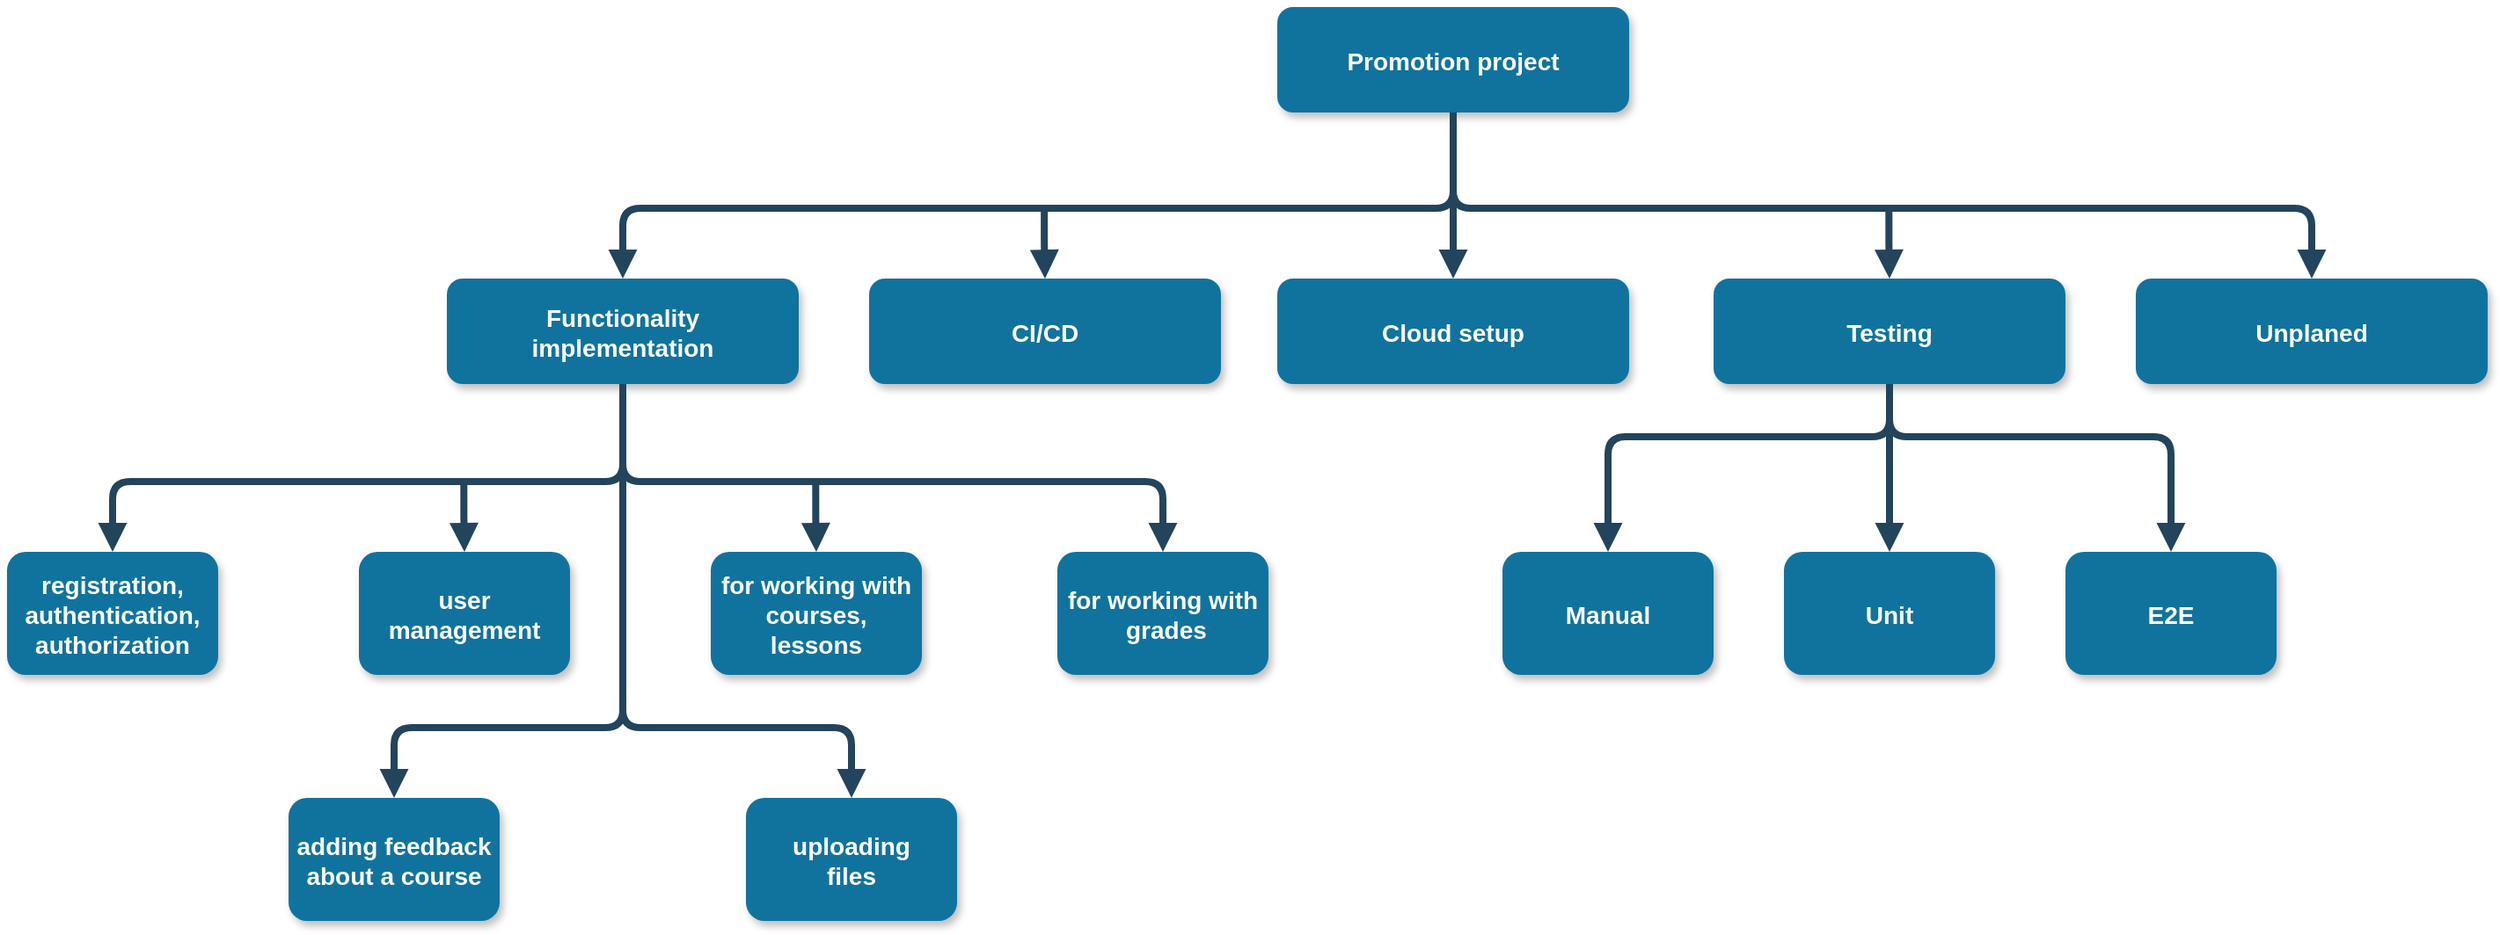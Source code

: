 <mxfile version="18.0.1" type="github">
  <diagram name="Page-1" id="97916047-d0de-89f5-080d-49f4d83e522f">
    <mxGraphModel dx="2267" dy="1288" grid="1" gridSize="10" guides="1" tooltips="1" connect="1" arrows="1" fold="1" page="1" pageScale="1.5" pageWidth="1169" pageHeight="827" background="none" math="0" shadow="0">
      <root>
        <mxCell id="0" />
        <mxCell id="1" parent="0" />
        <mxCell id="2" value="Promotion project" style="rounded=1;fillColor=#10739E;strokeColor=none;shadow=1;gradientColor=none;fontStyle=1;fontColor=#FFFFFF;fontSize=14;" parent="1" vertex="1">
          <mxGeometry x="882" y="170" width="200" height="60" as="geometry" />
        </mxCell>
        <mxCell id="4" value="Functionality &#xa;implementation" style="rounded=1;fillColor=#10739E;strokeColor=none;shadow=1;gradientColor=none;fontStyle=1;fontColor=#FFFFFF;fontSize=14;" parent="1" vertex="1">
          <mxGeometry x="410" y="324.5" width="200" height="60" as="geometry" />
        </mxCell>
        <mxCell id="5" value="CI/CD" style="rounded=1;fillColor=#10739E;strokeColor=none;shadow=1;gradientColor=none;fontStyle=1;fontColor=#FFFFFF;fontSize=14;" parent="1" vertex="1">
          <mxGeometry x="650" y="324.5" width="200" height="60" as="geometry" />
        </mxCell>
        <mxCell id="6" value="Cloud setup" style="rounded=1;fillColor=#10739E;strokeColor=none;shadow=1;gradientColor=none;fontStyle=1;fontColor=#FFFFFF;fontSize=14;" parent="1" vertex="1">
          <mxGeometry x="882" y="324.5" width="200" height="60" as="geometry" />
        </mxCell>
        <mxCell id="18" value="Manual" style="rounded=1;fillColor=#10739E;strokeColor=none;shadow=1;gradientColor=none;fontStyle=1;fontColor=#FFFFFF;fontSize=14;" parent="1" vertex="1">
          <mxGeometry x="1010" y="480" width="120" height="70" as="geometry" />
        </mxCell>
        <mxCell id="29" value="" style="edgeStyle=elbowEdgeStyle;elbow=vertical;strokeWidth=4;endArrow=block;endFill=1;fontStyle=1;strokeColor=#23445D;entryX=0.5;entryY=0;entryDx=0;entryDy=0;" parent="1" source="2" target="4" edge="1">
          <mxGeometry x="232" y="130" width="100" height="100" as="geometry">
            <mxPoint x="232" y="230" as="sourcePoint" />
            <mxPoint x="982" y="284.5" as="targetPoint" />
            <Array as="points">
              <mxPoint x="750" y="284.5" />
            </Array>
          </mxGeometry>
        </mxCell>
        <mxCell id="30" value="" style="edgeStyle=elbowEdgeStyle;elbow=vertical;strokeWidth=4;endArrow=block;endFill=1;fontStyle=1;strokeColor=#23445D;entryX=0.5;entryY=0;entryDx=0;entryDy=0;exitX=0.5;exitY=1;exitDx=0;exitDy=0;" parent="1" source="2" target="lgOt8-nluyBLM5gNGaS2-57" edge="1">
          <mxGeometry x="230" y="-10" width="100" height="100" as="geometry">
            <mxPoint x="980" y="234.5" as="sourcePoint" />
            <mxPoint x="1150" y="254.5" as="targetPoint" />
            <Array as="points">
              <mxPoint x="1110" y="284.5" />
              <mxPoint x="980" y="274.5" />
              <mxPoint x="1070" y="294.5" />
              <mxPoint x="988" y="274.5" />
            </Array>
          </mxGeometry>
        </mxCell>
        <mxCell id="lgOt8-nluyBLM5gNGaS2-56" value="Testing" style="rounded=1;fillColor=#10739E;strokeColor=none;shadow=1;gradientColor=none;fontStyle=1;fontColor=#FFFFFF;fontSize=14;" vertex="1" parent="1">
          <mxGeometry x="1130" y="324.5" width="200" height="60" as="geometry" />
        </mxCell>
        <mxCell id="lgOt8-nluyBLM5gNGaS2-57" value="Unplaned" style="rounded=1;fillColor=#10739E;strokeColor=none;shadow=1;gradientColor=none;fontStyle=1;fontColor=#FFFFFF;fontSize=14;" vertex="1" parent="1">
          <mxGeometry x="1370" y="324.5" width="200" height="60" as="geometry" />
        </mxCell>
        <mxCell id="lgOt8-nluyBLM5gNGaS2-62" value="" style="edgeStyle=elbowEdgeStyle;elbow=vertical;strokeWidth=4;endArrow=block;endFill=1;fontStyle=1;strokeColor=#23445D;entryX=0.5;entryY=0;entryDx=0;entryDy=0;" edge="1" parent="1" target="5">
          <mxGeometry x="159.57" y="-225.5" width="100" height="100" as="geometry">
            <mxPoint x="749.57" y="284.5" as="sourcePoint" />
            <mxPoint x="749.57" y="314.5" as="targetPoint" />
          </mxGeometry>
        </mxCell>
        <mxCell id="lgOt8-nluyBLM5gNGaS2-63" value="" style="edgeStyle=elbowEdgeStyle;elbow=vertical;strokeWidth=4;endArrow=block;endFill=1;fontStyle=1;strokeColor=#23445D;entryX=0.5;entryY=0;entryDx=0;entryDy=0;exitX=0.5;exitY=1;exitDx=0;exitDy=0;" edge="1" parent="1" source="2" target="6">
          <mxGeometry x="391.78" y="-225.5" width="100" height="100" as="geometry">
            <mxPoint x="981.78" y="284.5" as="sourcePoint" />
            <mxPoint x="982.21" y="324.5" as="targetPoint" />
          </mxGeometry>
        </mxCell>
        <mxCell id="lgOt8-nluyBLM5gNGaS2-64" value="" style="edgeStyle=elbowEdgeStyle;elbow=vertical;strokeWidth=4;endArrow=block;endFill=1;fontStyle=1;strokeColor=#23445D;entryX=0.5;entryY=0;entryDx=0;entryDy=0;" edge="1" parent="1" target="lgOt8-nluyBLM5gNGaS2-56">
          <mxGeometry x="639.66" y="-225.5" width="100" height="100" as="geometry">
            <mxPoint x="1229.66" y="284.5" as="sourcePoint" />
            <mxPoint x="1230" y="314.5" as="targetPoint" />
          </mxGeometry>
        </mxCell>
        <mxCell id="lgOt8-nluyBLM5gNGaS2-66" value="" style="edgeStyle=elbowEdgeStyle;elbow=vertical;strokeWidth=4;endArrow=block;endFill=1;fontStyle=1;strokeColor=#23445D;exitX=0.5;exitY=1;exitDx=0;exitDy=0;entryX=0.5;entryY=0;entryDx=0;entryDy=0;" edge="1" parent="1" source="lgOt8-nluyBLM5gNGaS2-56" target="18">
          <mxGeometry x="359.5" y="-115.5" width="100" height="100" as="geometry">
            <mxPoint x="1229.5" y="394.5" as="sourcePoint" />
            <mxPoint x="1229.5" y="424.5" as="targetPoint" />
            <Array as="points">
              <mxPoint x="1150" y="414.5" />
            </Array>
          </mxGeometry>
        </mxCell>
        <mxCell id="lgOt8-nluyBLM5gNGaS2-68" value="Unit" style="rounded=1;fillColor=#10739E;strokeColor=none;shadow=1;gradientColor=none;fontStyle=1;fontColor=#FFFFFF;fontSize=14;" vertex="1" parent="1">
          <mxGeometry x="1170" y="480" width="120" height="70" as="geometry" />
        </mxCell>
        <mxCell id="lgOt8-nluyBLM5gNGaS2-69" value="E2E" style="rounded=1;fillColor=#10739E;strokeColor=none;shadow=1;gradientColor=none;fontStyle=1;fontColor=#FFFFFF;fontSize=14;" vertex="1" parent="1">
          <mxGeometry x="1330" y="480" width="120" height="70" as="geometry" />
        </mxCell>
        <mxCell id="lgOt8-nluyBLM5gNGaS2-70" value="" style="edgeStyle=elbowEdgeStyle;elbow=vertical;strokeWidth=4;endArrow=block;endFill=1;fontStyle=1;strokeColor=#23445D;exitX=0.5;exitY=1;exitDx=0;exitDy=0;entryX=0.5;entryY=0;entryDx=0;entryDy=0;" edge="1" parent="1" source="lgOt8-nluyBLM5gNGaS2-56" target="lgOt8-nluyBLM5gNGaS2-69">
          <mxGeometry x="369.5" y="-105.5" width="100" height="100" as="geometry">
            <mxPoint x="1240" y="404.5" as="sourcePoint" />
            <mxPoint x="1420" y="434.5" as="targetPoint" />
            <Array as="points">
              <mxPoint x="1320" y="414.5" />
            </Array>
          </mxGeometry>
        </mxCell>
        <mxCell id="lgOt8-nluyBLM5gNGaS2-71" value="" style="edgeStyle=elbowEdgeStyle;elbow=vertical;strokeWidth=4;endArrow=block;endFill=1;fontStyle=1;strokeColor=#23445D;exitX=0.5;exitY=1;exitDx=0;exitDy=0;entryX=0.5;entryY=0;entryDx=0;entryDy=0;" edge="1" parent="1" source="lgOt8-nluyBLM5gNGaS2-56" target="lgOt8-nluyBLM5gNGaS2-68">
          <mxGeometry x="639.76" y="-105.5" width="100" height="100" as="geometry">
            <mxPoint x="1229.76" y="404.5" as="sourcePoint" />
            <mxPoint x="1230" y="424.5" as="targetPoint" />
          </mxGeometry>
        </mxCell>
        <mxCell id="lgOt8-nluyBLM5gNGaS2-72" value="registration,&#xa;authentication,&#xa;authorization" style="rounded=1;fillColor=#10739E;strokeColor=none;shadow=1;gradientColor=none;fontStyle=1;fontColor=#FFFFFF;fontSize=14;" vertex="1" parent="1">
          <mxGeometry x="160" y="480" width="120" height="70" as="geometry" />
        </mxCell>
        <mxCell id="lgOt8-nluyBLM5gNGaS2-73" value="for working with &#xa;courses,&#xa;lessons" style="rounded=1;fillColor=#10739E;strokeColor=none;shadow=1;gradientColor=none;fontStyle=1;fontColor=#FFFFFF;fontSize=14;" vertex="1" parent="1">
          <mxGeometry x="560" y="480" width="120" height="70" as="geometry" />
        </mxCell>
        <mxCell id="lgOt8-nluyBLM5gNGaS2-74" value="user&#xa;management" style="rounded=1;fillColor=#10739E;strokeColor=none;shadow=1;gradientColor=none;fontStyle=1;fontColor=#FFFFFF;fontSize=14;" vertex="1" parent="1">
          <mxGeometry x="360" y="480" width="120" height="70" as="geometry" />
        </mxCell>
        <mxCell id="lgOt8-nluyBLM5gNGaS2-75" value="for working with&#xa; grades" style="rounded=1;fillColor=#10739E;strokeColor=none;shadow=1;gradientColor=none;fontStyle=1;fontColor=#FFFFFF;fontSize=14;" vertex="1" parent="1">
          <mxGeometry x="757" y="480" width="120" height="70" as="geometry" />
        </mxCell>
        <mxCell id="lgOt8-nluyBLM5gNGaS2-76" value="uploading&#xa;files" style="rounded=1;fillColor=#10739E;strokeColor=none;shadow=1;gradientColor=none;fontStyle=1;fontColor=#FFFFFF;fontSize=14;" vertex="1" parent="1">
          <mxGeometry x="580" y="620" width="120" height="70" as="geometry" />
        </mxCell>
        <mxCell id="lgOt8-nluyBLM5gNGaS2-77" value="adding feedback&#xa;about a course" style="rounded=1;fillColor=#10739E;strokeColor=none;shadow=1;gradientColor=none;fontStyle=1;fontColor=#FFFFFF;fontSize=14;" vertex="1" parent="1">
          <mxGeometry x="320" y="620" width="120" height="70" as="geometry" />
        </mxCell>
        <mxCell id="lgOt8-nluyBLM5gNGaS2-78" value="" style="edgeStyle=elbowEdgeStyle;elbow=vertical;strokeWidth=4;endArrow=block;endFill=1;fontStyle=1;strokeColor=#23445D;exitX=0.5;exitY=1;exitDx=0;exitDy=0;entryX=0.5;entryY=0;entryDx=0;entryDy=0;" edge="1" parent="1" source="4" target="lgOt8-nluyBLM5gNGaS2-72">
          <mxGeometry x="-360.5" y="-110" width="100" height="100" as="geometry">
            <mxPoint x="510" y="390" as="sourcePoint" />
            <mxPoint x="350" y="485.5" as="targetPoint" />
            <Array as="points">
              <mxPoint x="430" y="440" />
            </Array>
          </mxGeometry>
        </mxCell>
        <mxCell id="lgOt8-nluyBLM5gNGaS2-79" value="" style="edgeStyle=elbowEdgeStyle;elbow=vertical;strokeWidth=4;endArrow=block;endFill=1;fontStyle=1;strokeColor=#23445D;entryX=0.5;entryY=0;entryDx=0;entryDy=0;" edge="1" parent="1" target="lgOt8-nluyBLM5gNGaS2-74">
          <mxGeometry x="-170.34" y="-70" width="100" height="100" as="geometry">
            <mxPoint x="419.66" y="440" as="sourcePoint" />
            <mxPoint x="420" y="470" as="targetPoint" />
          </mxGeometry>
        </mxCell>
        <mxCell id="lgOt8-nluyBLM5gNGaS2-80" value="" style="edgeStyle=elbowEdgeStyle;elbow=vertical;strokeWidth=4;endArrow=block;endFill=1;fontStyle=1;strokeColor=#23445D;exitX=0.5;exitY=1;exitDx=0;exitDy=0;entryX=0.5;entryY=0;entryDx=0;entryDy=0;" edge="1" parent="1" source="4" target="lgOt8-nluyBLM5gNGaS2-75">
          <mxGeometry x="-90.5" y="-94.5" width="100" height="100" as="geometry">
            <mxPoint x="780" y="400" as="sourcePoint" />
            <mxPoint x="800" y="470" as="targetPoint" />
            <Array as="points">
              <mxPoint x="660" y="440" />
            </Array>
          </mxGeometry>
        </mxCell>
        <mxCell id="lgOt8-nluyBLM5gNGaS2-81" value="" style="edgeStyle=elbowEdgeStyle;elbow=vertical;strokeWidth=4;endArrow=block;endFill=1;fontStyle=1;strokeColor=#23445D;entryX=0.5;entryY=0;entryDx=0;entryDy=0;" edge="1" parent="1" target="lgOt8-nluyBLM5gNGaS2-73">
          <mxGeometry x="29.66" y="-70" width="100" height="100" as="geometry">
            <mxPoint x="619.66" y="440" as="sourcePoint" />
            <mxPoint x="620" y="470" as="targetPoint" />
          </mxGeometry>
        </mxCell>
        <mxCell id="lgOt8-nluyBLM5gNGaS2-82" value="" style="edgeStyle=elbowEdgeStyle;elbow=vertical;strokeWidth=4;endArrow=block;endFill=1;fontStyle=1;strokeColor=#23445D;exitX=0.5;exitY=1;exitDx=0;exitDy=0;entryX=0.5;entryY=0;entryDx=0;entryDy=0;" edge="1" parent="1" source="4" target="lgOt8-nluyBLM5gNGaS2-77">
          <mxGeometry x="-80.34" y="-40" width="100" height="100" as="geometry">
            <mxPoint x="509.66" y="470" as="sourcePoint" />
            <mxPoint x="480" y="590" as="targetPoint" />
            <Array as="points">
              <mxPoint x="510" y="580" />
            </Array>
          </mxGeometry>
        </mxCell>
        <mxCell id="lgOt8-nluyBLM5gNGaS2-83" value="" style="edgeStyle=elbowEdgeStyle;elbow=vertical;strokeWidth=4;endArrow=block;endFill=1;fontStyle=1;strokeColor=#23445D;exitX=0.5;exitY=1;exitDx=0;exitDy=0;entryX=0.5;entryY=0;entryDx=0;entryDy=0;" edge="1" parent="1" source="4" target="lgOt8-nluyBLM5gNGaS2-76">
          <mxGeometry x="-40.34" y="-14.5" width="100" height="100" as="geometry">
            <mxPoint x="550" y="410" as="sourcePoint" />
            <mxPoint x="660" y="590" as="targetPoint" />
            <Array as="points">
              <mxPoint x="580" y="580" />
            </Array>
          </mxGeometry>
        </mxCell>
      </root>
    </mxGraphModel>
  </diagram>
</mxfile>
